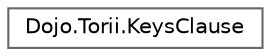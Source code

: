 digraph "Graphical Class Hierarchy"
{
 // LATEX_PDF_SIZE
  bgcolor="transparent";
  edge [fontname=Helvetica,fontsize=10,labelfontname=Helvetica,labelfontsize=10];
  node [fontname=Helvetica,fontsize=10,shape=box,height=0.2,width=0.4];
  rankdir="LR";
  Node0 [id="Node000000",label="Dojo.Torii.KeysClause",height=0.2,width=0.4,color="grey40", fillcolor="white", style="filled",URL="$struct_dojo_1_1_torii_1_1_keys_clause.html",tooltip=" "];
}
